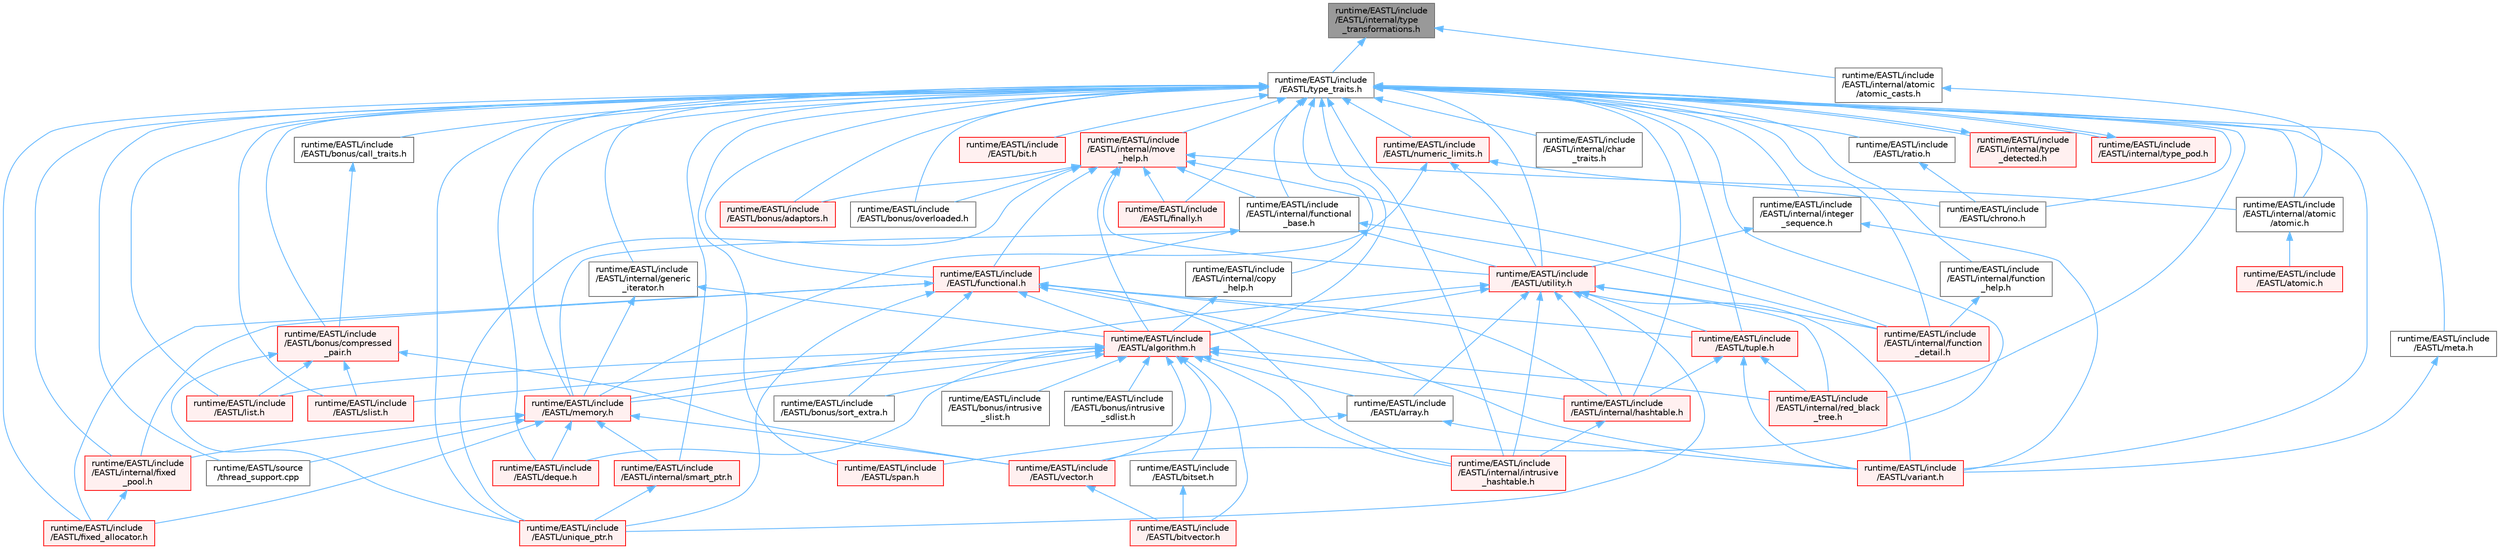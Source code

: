 digraph "runtime/EASTL/include/EASTL/internal/type_transformations.h"
{
 // LATEX_PDF_SIZE
  bgcolor="transparent";
  edge [fontname=Helvetica,fontsize=10,labelfontname=Helvetica,labelfontsize=10];
  node [fontname=Helvetica,fontsize=10,shape=box,height=0.2,width=0.4];
  Node1 [id="Node000001",label="runtime/EASTL/include\l/EASTL/internal/type\l_transformations.h",height=0.2,width=0.4,color="gray40", fillcolor="grey60", style="filled", fontcolor="black",tooltip=" "];
  Node1 -> Node2 [id="edge1_Node000001_Node000002",dir="back",color="steelblue1",style="solid",tooltip=" "];
  Node2 [id="Node000002",label="runtime/EASTL/include\l/EASTL/internal/atomic\l/atomic_casts.h",height=0.2,width=0.4,color="grey40", fillcolor="white", style="filled",URL="$atomic__casts_8h.html",tooltip=" "];
  Node2 -> Node3 [id="edge2_Node000002_Node000003",dir="back",color="steelblue1",style="solid",tooltip=" "];
  Node3 [id="Node000003",label="runtime/EASTL/include\l/EASTL/internal/atomic\l/atomic.h",height=0.2,width=0.4,color="grey40", fillcolor="white", style="filled",URL="$_e_a_s_t_l_2include_2_e_a_s_t_l_2internal_2atomic_2atomic_8h.html",tooltip=" "];
  Node3 -> Node4 [id="edge3_Node000003_Node000004",dir="back",color="steelblue1",style="solid",tooltip=" "];
  Node4 [id="Node000004",label="runtime/EASTL/include\l/EASTL/atomic.h",height=0.2,width=0.4,color="red", fillcolor="#FFF0F0", style="filled",URL="$_e_a_s_t_l_2include_2_e_a_s_t_l_2atomic_8h.html",tooltip=" "];
  Node1 -> Node474 [id="edge4_Node000001_Node000474",dir="back",color="steelblue1",style="solid",tooltip=" "];
  Node474 [id="Node000474",label="runtime/EASTL/include\l/EASTL/type_traits.h",height=0.2,width=0.4,color="grey40", fillcolor="white", style="filled",URL="$_e_a_s_t_l_2include_2_e_a_s_t_l_2type__traits_8h.html",tooltip=" "];
  Node474 -> Node72 [id="edge5_Node000474_Node000072",dir="back",color="steelblue1",style="solid",tooltip=" "];
  Node72 [id="Node000072",label="runtime/EASTL/include\l/EASTL/algorithm.h",height=0.2,width=0.4,color="red", fillcolor="#FFF0F0", style="filled",URL="$_e_a_s_t_l_2include_2_e_a_s_t_l_2algorithm_8h.html",tooltip=" "];
  Node72 -> Node73 [id="edge6_Node000072_Node000073",dir="back",color="steelblue1",style="solid",tooltip=" "];
  Node73 [id="Node000073",label="runtime/EASTL/include\l/EASTL/array.h",height=0.2,width=0.4,color="grey40", fillcolor="white", style="filled",URL="$array_8h.html",tooltip=" "];
  Node73 -> Node74 [id="edge7_Node000073_Node000074",dir="back",color="steelblue1",style="solid",tooltip=" "];
  Node74 [id="Node000074",label="runtime/EASTL/include\l/EASTL/span.h",height=0.2,width=0.4,color="red", fillcolor="#FFF0F0", style="filled",URL="$span_8h.html",tooltip=" "];
  Node73 -> Node75 [id="edge8_Node000073_Node000075",dir="back",color="steelblue1",style="solid",tooltip=" "];
  Node75 [id="Node000075",label="runtime/EASTL/include\l/EASTL/variant.h",height=0.2,width=0.4,color="red", fillcolor="#FFF0F0", style="filled",URL="$_e_a_s_t_l_2include_2_e_a_s_t_l_2variant_8h.html",tooltip=" "];
  Node72 -> Node84 [id="edge9_Node000072_Node000084",dir="back",color="steelblue1",style="solid",tooltip=" "];
  Node84 [id="Node000084",label="runtime/EASTL/include\l/EASTL/bitset.h",height=0.2,width=0.4,color="grey40", fillcolor="white", style="filled",URL="$bitset_8h.html",tooltip=" "];
  Node84 -> Node85 [id="edge10_Node000084_Node000085",dir="back",color="steelblue1",style="solid",tooltip=" "];
  Node85 [id="Node000085",label="runtime/EASTL/include\l/EASTL/bitvector.h",height=0.2,width=0.4,color="red", fillcolor="#FFF0F0", style="filled",URL="$bitvector_8h.html",tooltip=" "];
  Node72 -> Node85 [id="edge11_Node000072_Node000085",dir="back",color="steelblue1",style="solid",tooltip=" "];
  Node72 -> Node95 [id="edge12_Node000072_Node000095",dir="back",color="steelblue1",style="solid",tooltip=" "];
  Node95 [id="Node000095",label="runtime/EASTL/include\l/EASTL/bonus/intrusive\l_sdlist.h",height=0.2,width=0.4,color="grey40", fillcolor="white", style="filled",URL="$intrusive__sdlist_8h.html",tooltip=" "];
  Node72 -> Node96 [id="edge13_Node000072_Node000096",dir="back",color="steelblue1",style="solid",tooltip=" "];
  Node96 [id="Node000096",label="runtime/EASTL/include\l/EASTL/bonus/intrusive\l_slist.h",height=0.2,width=0.4,color="grey40", fillcolor="white", style="filled",URL="$intrusive__slist_8h.html",tooltip=" "];
  Node72 -> Node97 [id="edge14_Node000072_Node000097",dir="back",color="steelblue1",style="solid",tooltip=" "];
  Node97 [id="Node000097",label="runtime/EASTL/include\l/EASTL/bonus/sort_extra.h",height=0.2,width=0.4,color="grey40", fillcolor="white", style="filled",URL="$sort__extra_8h.html",tooltip=" "];
  Node72 -> Node98 [id="edge15_Node000072_Node000098",dir="back",color="steelblue1",style="solid",tooltip=" "];
  Node98 [id="Node000098",label="runtime/EASTL/include\l/EASTL/deque.h",height=0.2,width=0.4,color="red", fillcolor="#FFF0F0", style="filled",URL="$_e_a_s_t_l_2include_2_e_a_s_t_l_2deque_8h.html",tooltip=" "];
  Node72 -> Node102 [id="edge16_Node000072_Node000102",dir="back",color="steelblue1",style="solid",tooltip=" "];
  Node102 [id="Node000102",label="runtime/EASTL/include\l/EASTL/internal/hashtable.h",height=0.2,width=0.4,color="red", fillcolor="#FFF0F0", style="filled",URL="$hashtable_8h.html",tooltip=" "];
  Node102 -> Node112 [id="edge17_Node000102_Node000112",dir="back",color="steelblue1",style="solid",tooltip=" "];
  Node112 [id="Node000112",label="runtime/EASTL/include\l/EASTL/internal/intrusive\l_hashtable.h",height=0.2,width=0.4,color="red", fillcolor="#FFF0F0", style="filled",URL="$intrusive__hashtable_8h.html",tooltip=" "];
  Node72 -> Node112 [id="edge18_Node000072_Node000112",dir="back",color="steelblue1",style="solid",tooltip=" "];
  Node72 -> Node116 [id="edge19_Node000072_Node000116",dir="back",color="steelblue1",style="solid",tooltip=" "];
  Node116 [id="Node000116",label="runtime/EASTL/include\l/EASTL/internal/red_black\l_tree.h",height=0.2,width=0.4,color="red", fillcolor="#FFF0F0", style="filled",URL="$red__black__tree_8h.html",tooltip=" "];
  Node72 -> Node126 [id="edge20_Node000072_Node000126",dir="back",color="steelblue1",style="solid",tooltip=" "];
  Node126 [id="Node000126",label="runtime/EASTL/include\l/EASTL/list.h",height=0.2,width=0.4,color="red", fillcolor="#FFF0F0", style="filled",URL="$_e_a_s_t_l_2include_2_e_a_s_t_l_2list_8h.html",tooltip=" "];
  Node72 -> Node129 [id="edge21_Node000072_Node000129",dir="back",color="steelblue1",style="solid",tooltip=" "];
  Node129 [id="Node000129",label="runtime/EASTL/include\l/EASTL/memory.h",height=0.2,width=0.4,color="red", fillcolor="#FFF0F0", style="filled",URL="$_e_a_s_t_l_2include_2_e_a_s_t_l_2memory_8h.html",tooltip=" "];
  Node129 -> Node98 [id="edge22_Node000129_Node000098",dir="back",color="steelblue1",style="solid",tooltip=" "];
  Node129 -> Node132 [id="edge23_Node000129_Node000132",dir="back",color="steelblue1",style="solid",tooltip=" "];
  Node132 [id="Node000132",label="runtime/EASTL/include\l/EASTL/fixed_allocator.h",height=0.2,width=0.4,color="red", fillcolor="#FFF0F0", style="filled",URL="$fixed__allocator_8h.html",tooltip=" "];
  Node129 -> Node134 [id="edge24_Node000129_Node000134",dir="back",color="steelblue1",style="solid",tooltip=" "];
  Node134 [id="Node000134",label="runtime/EASTL/include\l/EASTL/internal/fixed\l_pool.h",height=0.2,width=0.4,color="red", fillcolor="#FFF0F0", style="filled",URL="$fixed__pool_8h.html",tooltip=" "];
  Node134 -> Node132 [id="edge25_Node000134_Node000132",dir="back",color="steelblue1",style="solid",tooltip=" "];
  Node129 -> Node139 [id="edge26_Node000129_Node000139",dir="back",color="steelblue1",style="solid",tooltip=" "];
  Node139 [id="Node000139",label="runtime/EASTL/include\l/EASTL/internal/smart_ptr.h",height=0.2,width=0.4,color="red", fillcolor="#FFF0F0", style="filled",URL="$smart__ptr_8h.html",tooltip=" "];
  Node139 -> Node145 [id="edge27_Node000139_Node000145",dir="back",color="steelblue1",style="solid",tooltip=" "];
  Node145 [id="Node000145",label="runtime/EASTL/include\l/EASTL/unique_ptr.h",height=0.2,width=0.4,color="red", fillcolor="#FFF0F0", style="filled",URL="$unique__ptr_8h.html",tooltip=" "];
  Node129 -> Node155 [id="edge28_Node000129_Node000155",dir="back",color="steelblue1",style="solid",tooltip=" "];
  Node155 [id="Node000155",label="runtime/EASTL/include\l/EASTL/vector.h",height=0.2,width=0.4,color="red", fillcolor="#FFF0F0", style="filled",URL="$_e_a_s_t_l_2include_2_e_a_s_t_l_2vector_8h.html",tooltip=" "];
  Node155 -> Node85 [id="edge29_Node000155_Node000085",dir="back",color="steelblue1",style="solid",tooltip=" "];
  Node129 -> Node167 [id="edge30_Node000129_Node000167",dir="back",color="steelblue1",style="solid",tooltip=" "];
  Node167 [id="Node000167",label="runtime/EASTL/source\l/thread_support.cpp",height=0.2,width=0.4,color="grey40", fillcolor="white", style="filled",URL="$thread__support_8cpp.html",tooltip=" "];
  Node72 -> Node154 [id="edge31_Node000072_Node000154",dir="back",color="steelblue1",style="solid",tooltip=" "];
  Node154 [id="Node000154",label="runtime/EASTL/include\l/EASTL/slist.h",height=0.2,width=0.4,color="red", fillcolor="#FFF0F0", style="filled",URL="$slist_8h.html",tooltip=" "];
  Node72 -> Node155 [id="edge32_Node000072_Node000155",dir="back",color="steelblue1",style="solid",tooltip=" "];
  Node474 -> Node169 [id="edge33_Node000474_Node000169",dir="back",color="steelblue1",style="solid",tooltip=" "];
  Node169 [id="Node000169",label="runtime/EASTL/include\l/EASTL/bit.h",height=0.2,width=0.4,color="red", fillcolor="#FFF0F0", style="filled",URL="$bit_8h.html",tooltip=" "];
  Node474 -> Node475 [id="edge34_Node000474_Node000475",dir="back",color="steelblue1",style="solid",tooltip=" "];
  Node475 [id="Node000475",label="runtime/EASTL/include\l/EASTL/bonus/adaptors.h",height=0.2,width=0.4,color="red", fillcolor="#FFF0F0", style="filled",URL="$adaptors_8h.html",tooltip=" "];
  Node474 -> Node478 [id="edge35_Node000474_Node000478",dir="back",color="steelblue1",style="solid",tooltip=" "];
  Node478 [id="Node000478",label="runtime/EASTL/include\l/EASTL/bonus/call_traits.h",height=0.2,width=0.4,color="grey40", fillcolor="white", style="filled",URL="$call__traits_8h.html",tooltip=" "];
  Node478 -> Node479 [id="edge36_Node000478_Node000479",dir="back",color="steelblue1",style="solid",tooltip=" "];
  Node479 [id="Node000479",label="runtime/EASTL/include\l/EASTL/bonus/compressed\l_pair.h",height=0.2,width=0.4,color="red", fillcolor="#FFF0F0", style="filled",URL="$compressed__pair_8h.html",tooltip=" "];
  Node479 -> Node126 [id="edge37_Node000479_Node000126",dir="back",color="steelblue1",style="solid",tooltip=" "];
  Node479 -> Node154 [id="edge38_Node000479_Node000154",dir="back",color="steelblue1",style="solid",tooltip=" "];
  Node479 -> Node145 [id="edge39_Node000479_Node000145",dir="back",color="steelblue1",style="solid",tooltip=" "];
  Node479 -> Node155 [id="edge40_Node000479_Node000155",dir="back",color="steelblue1",style="solid",tooltip=" "];
  Node474 -> Node479 [id="edge41_Node000474_Node000479",dir="back",color="steelblue1",style="solid",tooltip=" "];
  Node474 -> Node480 [id="edge42_Node000474_Node000480",dir="back",color="steelblue1",style="solid",tooltip=" "];
  Node480 [id="Node000480",label="runtime/EASTL/include\l/EASTL/bonus/overloaded.h",height=0.2,width=0.4,color="grey40", fillcolor="white", style="filled",URL="$overloaded_8h.html",tooltip=" "];
  Node474 -> Node481 [id="edge43_Node000474_Node000481",dir="back",color="steelblue1",style="solid",tooltip=" "];
  Node481 [id="Node000481",label="runtime/EASTL/include\l/EASTL/chrono.h",height=0.2,width=0.4,color="grey40", fillcolor="white", style="filled",URL="$_e_a_s_t_l_2include_2_e_a_s_t_l_2chrono_8h.html",tooltip=" "];
  Node474 -> Node98 [id="edge44_Node000474_Node000098",dir="back",color="steelblue1",style="solid",tooltip=" "];
  Node474 -> Node482 [id="edge45_Node000474_Node000482",dir="back",color="steelblue1",style="solid",tooltip=" "];
  Node482 [id="Node000482",label="runtime/EASTL/include\l/EASTL/finally.h",height=0.2,width=0.4,color="red", fillcolor="#FFF0F0", style="filled",URL="$finally_8h.html",tooltip=" "];
  Node474 -> Node132 [id="edge46_Node000474_Node000132",dir="back",color="steelblue1",style="solid",tooltip=" "];
  Node474 -> Node483 [id="edge47_Node000474_Node000483",dir="back",color="steelblue1",style="solid",tooltip=" "];
  Node483 [id="Node000483",label="runtime/EASTL/include\l/EASTL/functional.h",height=0.2,width=0.4,color="red", fillcolor="#FFF0F0", style="filled",URL="$_e_a_s_t_l_2include_2_e_a_s_t_l_2functional_8h.html",tooltip=" "];
  Node483 -> Node72 [id="edge48_Node000483_Node000072",dir="back",color="steelblue1",style="solid",tooltip=" "];
  Node483 -> Node97 [id="edge49_Node000483_Node000097",dir="back",color="steelblue1",style="solid",tooltip=" "];
  Node483 -> Node132 [id="edge50_Node000483_Node000132",dir="back",color="steelblue1",style="solid",tooltip=" "];
  Node483 -> Node134 [id="edge51_Node000483_Node000134",dir="back",color="steelblue1",style="solid",tooltip=" "];
  Node483 -> Node102 [id="edge52_Node000483_Node000102",dir="back",color="steelblue1",style="solid",tooltip=" "];
  Node483 -> Node112 [id="edge53_Node000483_Node000112",dir="back",color="steelblue1",style="solid",tooltip=" "];
  Node483 -> Node484 [id="edge54_Node000483_Node000484",dir="back",color="steelblue1",style="solid",tooltip=" "];
  Node484 [id="Node000484",label="runtime/EASTL/include\l/EASTL/tuple.h",height=0.2,width=0.4,color="red", fillcolor="#FFF0F0", style="filled",URL="$tuple_8h.html",tooltip=" "];
  Node484 -> Node102 [id="edge55_Node000484_Node000102",dir="back",color="steelblue1",style="solid",tooltip=" "];
  Node484 -> Node116 [id="edge56_Node000484_Node000116",dir="back",color="steelblue1",style="solid",tooltip=" "];
  Node484 -> Node75 [id="edge57_Node000484_Node000075",dir="back",color="steelblue1",style="solid",tooltip=" "];
  Node483 -> Node145 [id="edge58_Node000483_Node000145",dir="back",color="steelblue1",style="solid",tooltip=" "];
  Node483 -> Node75 [id="edge59_Node000483_Node000075",dir="back",color="steelblue1",style="solid",tooltip=" "];
  Node474 -> Node3 [id="edge60_Node000474_Node000003",dir="back",color="steelblue1",style="solid",tooltip=" "];
  Node474 -> Node170 [id="edge61_Node000474_Node000170",dir="back",color="steelblue1",style="solid",tooltip=" "];
  Node170 [id="Node000170",label="runtime/EASTL/include\l/EASTL/internal/char\l_traits.h",height=0.2,width=0.4,color="grey40", fillcolor="white", style="filled",URL="$char__traits_8h.html",tooltip=" "];
  Node474 -> Node171 [id="edge62_Node000474_Node000171",dir="back",color="steelblue1",style="solid",tooltip=" "];
  Node171 [id="Node000171",label="runtime/EASTL/include\l/EASTL/internal/copy\l_help.h",height=0.2,width=0.4,color="grey40", fillcolor="white", style="filled",URL="$copy__help_8h.html",tooltip=" "];
  Node171 -> Node72 [id="edge63_Node000171_Node000072",dir="back",color="steelblue1",style="solid",tooltip=" "];
  Node474 -> Node134 [id="edge64_Node000474_Node000134",dir="back",color="steelblue1",style="solid",tooltip=" "];
  Node474 -> Node485 [id="edge65_Node000474_Node000485",dir="back",color="steelblue1",style="solid",tooltip=" "];
  Node485 [id="Node000485",label="runtime/EASTL/include\l/EASTL/internal/function\l_detail.h",height=0.2,width=0.4,color="red", fillcolor="#FFF0F0", style="filled",URL="$function__detail_8h.html",tooltip=" "];
  Node474 -> Node488 [id="edge66_Node000474_Node000488",dir="back",color="steelblue1",style="solid",tooltip=" "];
  Node488 [id="Node000488",label="runtime/EASTL/include\l/EASTL/internal/function\l_help.h",height=0.2,width=0.4,color="grey40", fillcolor="white", style="filled",URL="$function__help_8h.html",tooltip=" "];
  Node488 -> Node485 [id="edge67_Node000488_Node000485",dir="back",color="steelblue1",style="solid",tooltip=" "];
  Node474 -> Node489 [id="edge68_Node000474_Node000489",dir="back",color="steelblue1",style="solid",tooltip=" "];
  Node489 [id="Node000489",label="runtime/EASTL/include\l/EASTL/internal/functional\l_base.h",height=0.2,width=0.4,color="grey40", fillcolor="white", style="filled",URL="$functional__base_8h.html",tooltip=" "];
  Node489 -> Node483 [id="edge69_Node000489_Node000483",dir="back",color="steelblue1",style="solid",tooltip=" "];
  Node489 -> Node485 [id="edge70_Node000489_Node000485",dir="back",color="steelblue1",style="solid",tooltip=" "];
  Node489 -> Node129 [id="edge71_Node000489_Node000129",dir="back",color="steelblue1",style="solid",tooltip=" "];
  Node489 -> Node490 [id="edge72_Node000489_Node000490",dir="back",color="steelblue1",style="solid",tooltip=" "];
  Node490 [id="Node000490",label="runtime/EASTL/include\l/EASTL/utility.h",height=0.2,width=0.4,color="red", fillcolor="#FFF0F0", style="filled",URL="$_e_a_s_t_l_2include_2_e_a_s_t_l_2utility_8h.html",tooltip=" "];
  Node490 -> Node72 [id="edge73_Node000490_Node000072",dir="back",color="steelblue1",style="solid",tooltip=" "];
  Node490 -> Node73 [id="edge74_Node000490_Node000073",dir="back",color="steelblue1",style="solid",tooltip=" "];
  Node490 -> Node485 [id="edge75_Node000490_Node000485",dir="back",color="steelblue1",style="solid",tooltip=" "];
  Node490 -> Node102 [id="edge76_Node000490_Node000102",dir="back",color="steelblue1",style="solid",tooltip=" "];
  Node490 -> Node112 [id="edge77_Node000490_Node000112",dir="back",color="steelblue1",style="solid",tooltip=" "];
  Node490 -> Node116 [id="edge78_Node000490_Node000116",dir="back",color="steelblue1",style="solid",tooltip=" "];
  Node490 -> Node129 [id="edge79_Node000490_Node000129",dir="back",color="steelblue1",style="solid",tooltip=" "];
  Node490 -> Node484 [id="edge80_Node000490_Node000484",dir="back",color="steelblue1",style="solid",tooltip=" "];
  Node490 -> Node145 [id="edge81_Node000490_Node000145",dir="back",color="steelblue1",style="solid",tooltip=" "];
  Node490 -> Node75 [id="edge82_Node000490_Node000075",dir="back",color="steelblue1",style="solid",tooltip=" "];
  Node474 -> Node491 [id="edge83_Node000474_Node000491",dir="back",color="steelblue1",style="solid",tooltip=" "];
  Node491 [id="Node000491",label="runtime/EASTL/include\l/EASTL/internal/generic\l_iterator.h",height=0.2,width=0.4,color="grey40", fillcolor="white", style="filled",URL="$generic__iterator_8h.html",tooltip=" "];
  Node491 -> Node72 [id="edge84_Node000491_Node000072",dir="back",color="steelblue1",style="solid",tooltip=" "];
  Node491 -> Node129 [id="edge85_Node000491_Node000129",dir="back",color="steelblue1",style="solid",tooltip=" "];
  Node474 -> Node102 [id="edge86_Node000474_Node000102",dir="back",color="steelblue1",style="solid",tooltip=" "];
  Node474 -> Node492 [id="edge87_Node000474_Node000492",dir="back",color="steelblue1",style="solid",tooltip=" "];
  Node492 [id="Node000492",label="runtime/EASTL/include\l/EASTL/internal/integer\l_sequence.h",height=0.2,width=0.4,color="grey40", fillcolor="white", style="filled",URL="$integer__sequence_8h.html",tooltip=" "];
  Node492 -> Node490 [id="edge88_Node000492_Node000490",dir="back",color="steelblue1",style="solid",tooltip=" "];
  Node492 -> Node75 [id="edge89_Node000492_Node000075",dir="back",color="steelblue1",style="solid",tooltip=" "];
  Node474 -> Node112 [id="edge90_Node000474_Node000112",dir="back",color="steelblue1",style="solid",tooltip=" "];
  Node474 -> Node493 [id="edge91_Node000474_Node000493",dir="back",color="steelblue1",style="solid",tooltip=" "];
  Node493 [id="Node000493",label="runtime/EASTL/include\l/EASTL/internal/move\l_help.h",height=0.2,width=0.4,color="red", fillcolor="#FFF0F0", style="filled",URL="$move__help_8h.html",tooltip=" "];
  Node493 -> Node72 [id="edge92_Node000493_Node000072",dir="back",color="steelblue1",style="solid",tooltip=" "];
  Node493 -> Node475 [id="edge93_Node000493_Node000475",dir="back",color="steelblue1",style="solid",tooltip=" "];
  Node493 -> Node480 [id="edge94_Node000493_Node000480",dir="back",color="steelblue1",style="solid",tooltip=" "];
  Node493 -> Node482 [id="edge95_Node000493_Node000482",dir="back",color="steelblue1",style="solid",tooltip=" "];
  Node493 -> Node483 [id="edge96_Node000493_Node000483",dir="back",color="steelblue1",style="solid",tooltip=" "];
  Node493 -> Node3 [id="edge97_Node000493_Node000003",dir="back",color="steelblue1",style="solid",tooltip=" "];
  Node493 -> Node485 [id="edge98_Node000493_Node000485",dir="back",color="steelblue1",style="solid",tooltip=" "];
  Node493 -> Node489 [id="edge99_Node000493_Node000489",dir="back",color="steelblue1",style="solid",tooltip=" "];
  Node493 -> Node145 [id="edge100_Node000493_Node000145",dir="back",color="steelblue1",style="solid",tooltip=" "];
  Node493 -> Node490 [id="edge101_Node000493_Node000490",dir="back",color="steelblue1",style="solid",tooltip=" "];
  Node474 -> Node116 [id="edge102_Node000474_Node000116",dir="back",color="steelblue1",style="solid",tooltip=" "];
  Node474 -> Node139 [id="edge103_Node000474_Node000139",dir="back",color="steelblue1",style="solid",tooltip=" "];
  Node474 -> Node497 [id="edge104_Node000474_Node000497",dir="back",color="steelblue1",style="solid",tooltip=" "];
  Node497 [id="Node000497",label="runtime/EASTL/include\l/EASTL/internal/type\l_detected.h",height=0.2,width=0.4,color="red", fillcolor="#FFF0F0", style="filled",URL="$type__detected_8h.html",tooltip=" "];
  Node497 -> Node474 [id="edge105_Node000497_Node000474",dir="back",color="steelblue1",style="solid",tooltip=" "];
  Node474 -> Node498 [id="edge106_Node000474_Node000498",dir="back",color="steelblue1",style="solid",tooltip=" "];
  Node498 [id="Node000498",label="runtime/EASTL/include\l/EASTL/internal/type_pod.h",height=0.2,width=0.4,color="red", fillcolor="#FFF0F0", style="filled",URL="$type__pod_8h.html",tooltip=" "];
  Node498 -> Node474 [id="edge107_Node000498_Node000474",dir="back",color="steelblue1",style="solid",tooltip=" "];
  Node474 -> Node126 [id="edge108_Node000474_Node000126",dir="back",color="steelblue1",style="solid",tooltip=" "];
  Node474 -> Node129 [id="edge109_Node000474_Node000129",dir="back",color="steelblue1",style="solid",tooltip=" "];
  Node474 -> Node500 [id="edge110_Node000474_Node000500",dir="back",color="steelblue1",style="solid",tooltip=" "];
  Node500 [id="Node000500",label="runtime/EASTL/include\l/EASTL/meta.h",height=0.2,width=0.4,color="grey40", fillcolor="white", style="filled",URL="$meta_8h.html",tooltip=" "];
  Node500 -> Node75 [id="edge111_Node000500_Node000075",dir="back",color="steelblue1",style="solid",tooltip=" "];
  Node474 -> Node501 [id="edge112_Node000474_Node000501",dir="back",color="steelblue1",style="solid",tooltip=" "];
  Node501 [id="Node000501",label="runtime/EASTL/include\l/EASTL/numeric_limits.h",height=0.2,width=0.4,color="red", fillcolor="#FFF0F0", style="filled",URL="$numeric__limits_8h.html",tooltip=" "];
  Node501 -> Node481 [id="edge113_Node000501_Node000481",dir="back",color="steelblue1",style="solid",tooltip=" "];
  Node501 -> Node129 [id="edge114_Node000501_Node000129",dir="back",color="steelblue1",style="solid",tooltip=" "];
  Node501 -> Node490 [id="edge115_Node000501_Node000490",dir="back",color="steelblue1",style="solid",tooltip=" "];
  Node474 -> Node504 [id="edge116_Node000474_Node000504",dir="back",color="steelblue1",style="solid",tooltip=" "];
  Node504 [id="Node000504",label="runtime/EASTL/include\l/EASTL/ratio.h",height=0.2,width=0.4,color="grey40", fillcolor="white", style="filled",URL="$ratio_8h.html",tooltip=" "];
  Node504 -> Node481 [id="edge117_Node000504_Node000481",dir="back",color="steelblue1",style="solid",tooltip=" "];
  Node474 -> Node154 [id="edge118_Node000474_Node000154",dir="back",color="steelblue1",style="solid",tooltip=" "];
  Node474 -> Node74 [id="edge119_Node000474_Node000074",dir="back",color="steelblue1",style="solid",tooltip=" "];
  Node474 -> Node484 [id="edge120_Node000474_Node000484",dir="back",color="steelblue1",style="solid",tooltip=" "];
  Node474 -> Node145 [id="edge121_Node000474_Node000145",dir="back",color="steelblue1",style="solid",tooltip=" "];
  Node474 -> Node490 [id="edge122_Node000474_Node000490",dir="back",color="steelblue1",style="solid",tooltip=" "];
  Node474 -> Node75 [id="edge123_Node000474_Node000075",dir="back",color="steelblue1",style="solid",tooltip=" "];
  Node474 -> Node155 [id="edge124_Node000474_Node000155",dir="back",color="steelblue1",style="solid",tooltip=" "];
  Node474 -> Node167 [id="edge125_Node000474_Node000167",dir="back",color="steelblue1",style="solid",tooltip=" "];
}
